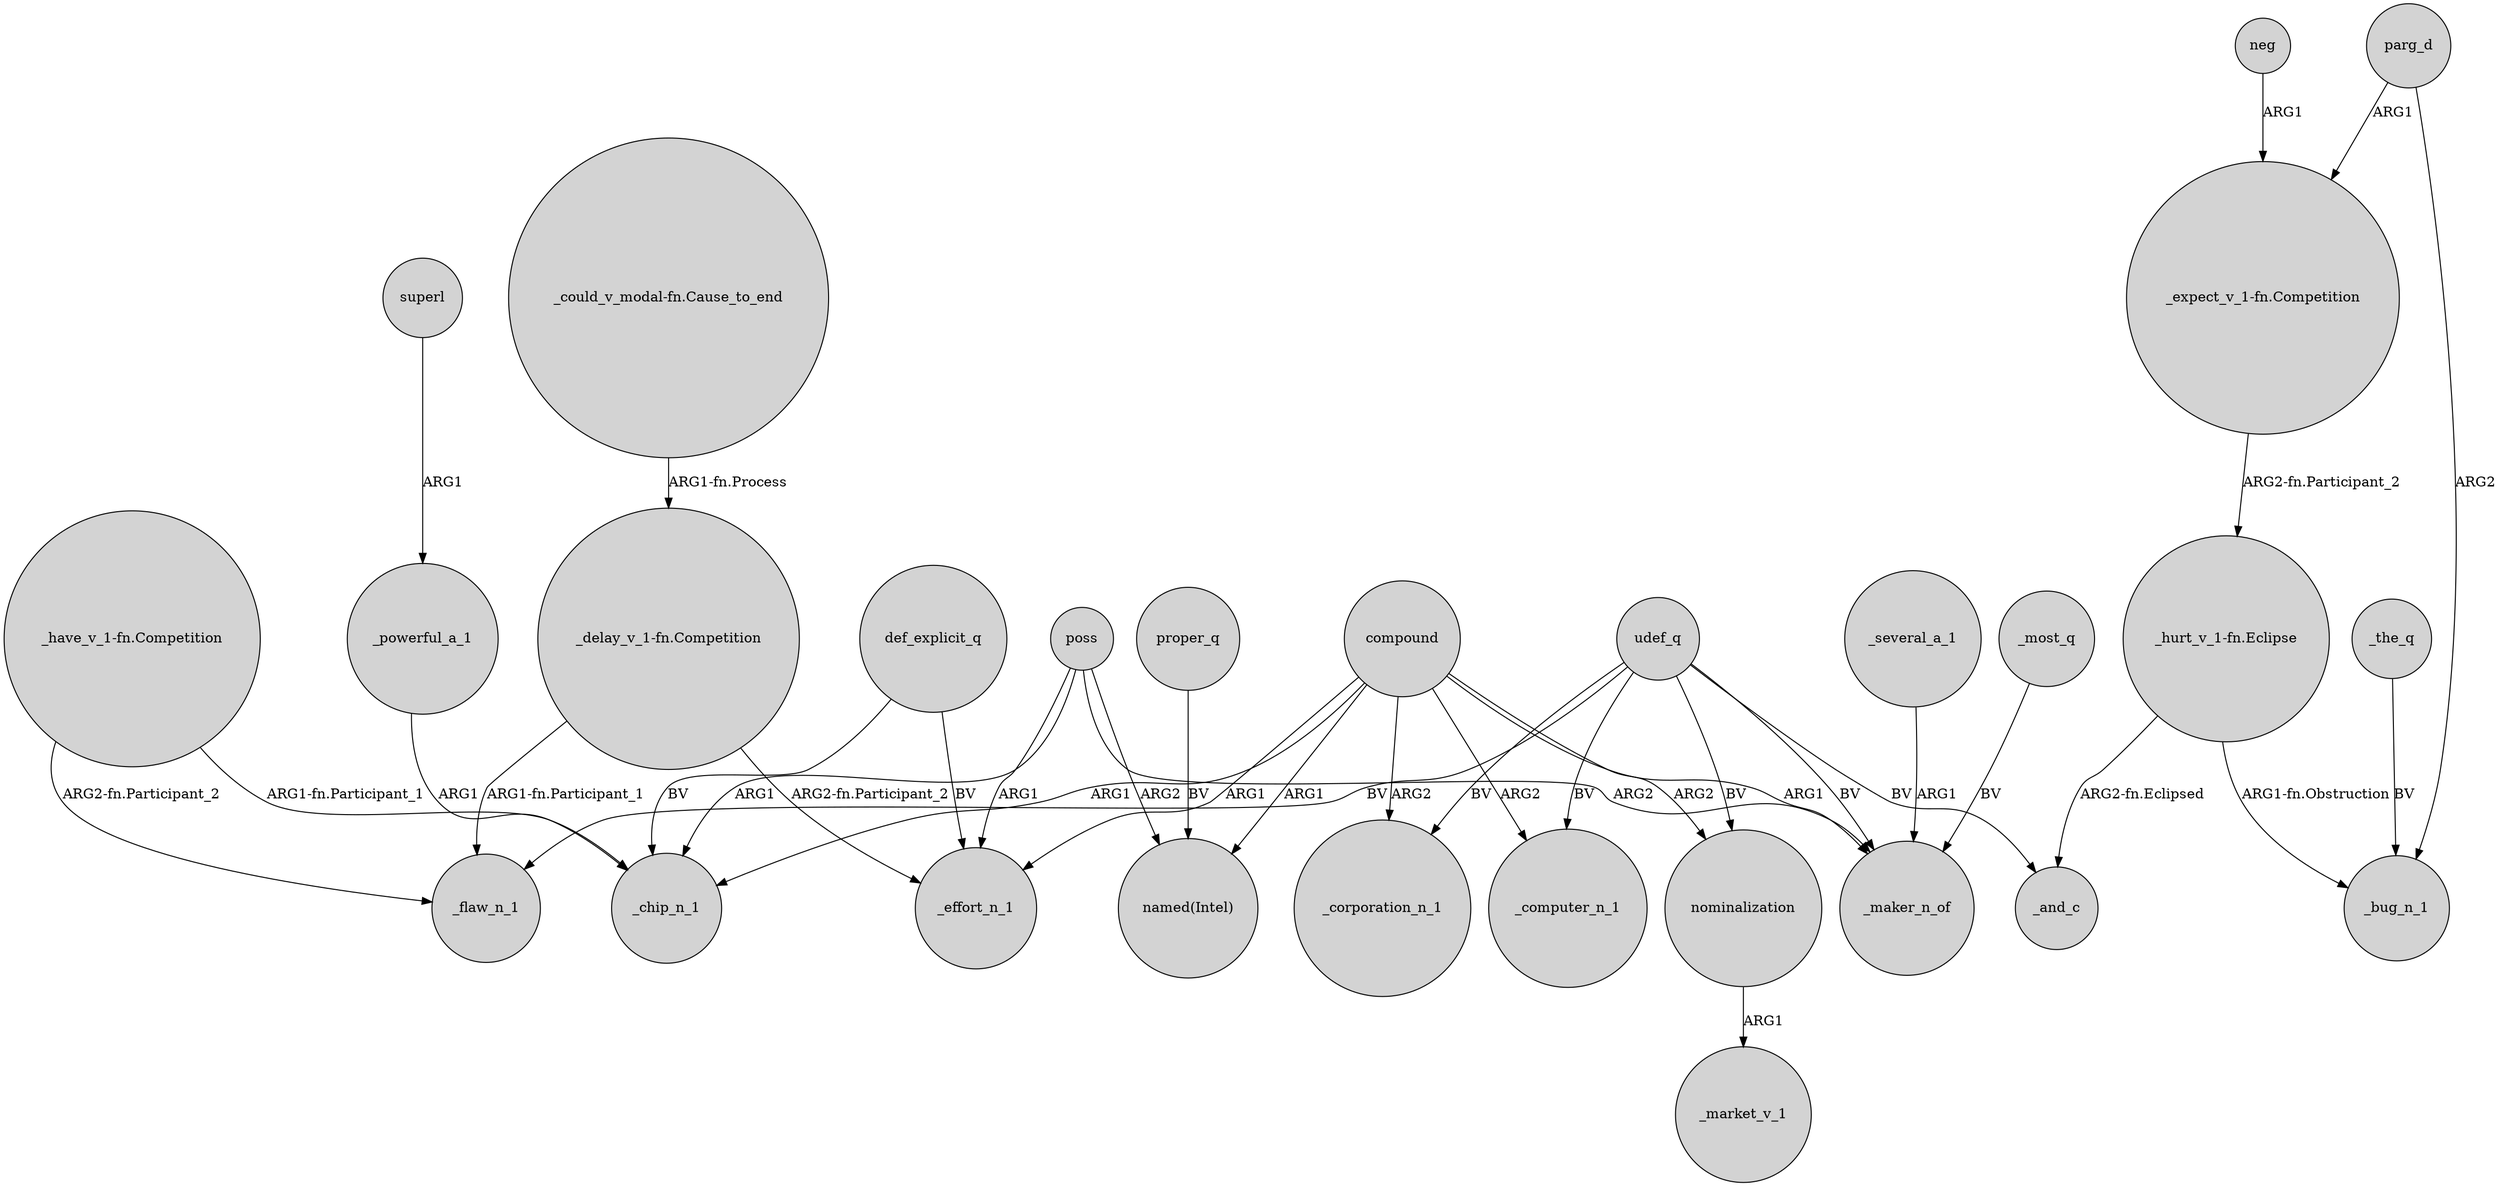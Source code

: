 digraph {
	node [shape=circle style=filled]
	udef_q -> _flaw_n_1 [label=BV]
	"_have_v_1-fn.Competition" -> _chip_n_1 [label="ARG1-fn.Participant_1"]
	def_explicit_q -> _effort_n_1 [label=BV]
	nominalization -> _market_v_1 [label=ARG1]
	_several_a_1 -> _maker_n_of [label=ARG1]
	def_explicit_q -> _chip_n_1 [label=BV]
	superl -> _powerful_a_1 [label=ARG1]
	udef_q -> nominalization [label=BV]
	compound -> "named(Intel)" [label=ARG1]
	compound -> _computer_n_1 [label=ARG2]
	poss -> _effort_n_1 [label=ARG1]
	compound -> _effort_n_1 [label=ARG1]
	udef_q -> _and_c [label=BV]
	_powerful_a_1 -> _chip_n_1 [label=ARG1]
	compound -> nominalization [label=ARG2]
	neg -> "_expect_v_1-fn.Competition" [label=ARG1]
	udef_q -> _maker_n_of [label=BV]
	"_delay_v_1-fn.Competition" -> _effort_n_1 [label="ARG2-fn.Participant_2"]
	"_have_v_1-fn.Competition" -> _flaw_n_1 [label="ARG2-fn.Participant_2"]
	parg_d -> _bug_n_1 [label=ARG2]
	proper_q -> "named(Intel)" [label=BV]
	"_expect_v_1-fn.Competition" -> "_hurt_v_1-fn.Eclipse" [label="ARG2-fn.Participant_2"]
	poss -> "named(Intel)" [label=ARG2]
	udef_q -> _computer_n_1 [label=BV]
	_the_q -> _bug_n_1 [label=BV]
	poss -> _chip_n_1 [label=ARG1]
	"_hurt_v_1-fn.Eclipse" -> _and_c [label="ARG2-fn.Eclipsed"]
	poss -> _maker_n_of [label=ARG2]
	parg_d -> "_expect_v_1-fn.Competition" [label=ARG1]
	compound -> _chip_n_1 [label=ARG1]
	"_could_v_modal-fn.Cause_to_end" -> "_delay_v_1-fn.Competition" [label="ARG1-fn.Process"]
	_most_q -> _maker_n_of [label=BV]
	compound -> _corporation_n_1 [label=ARG2]
	compound -> _maker_n_of [label=ARG1]
	udef_q -> _corporation_n_1 [label=BV]
	"_delay_v_1-fn.Competition" -> _flaw_n_1 [label="ARG1-fn.Participant_1"]
	"_hurt_v_1-fn.Eclipse" -> _bug_n_1 [label="ARG1-fn.Obstruction"]
}
